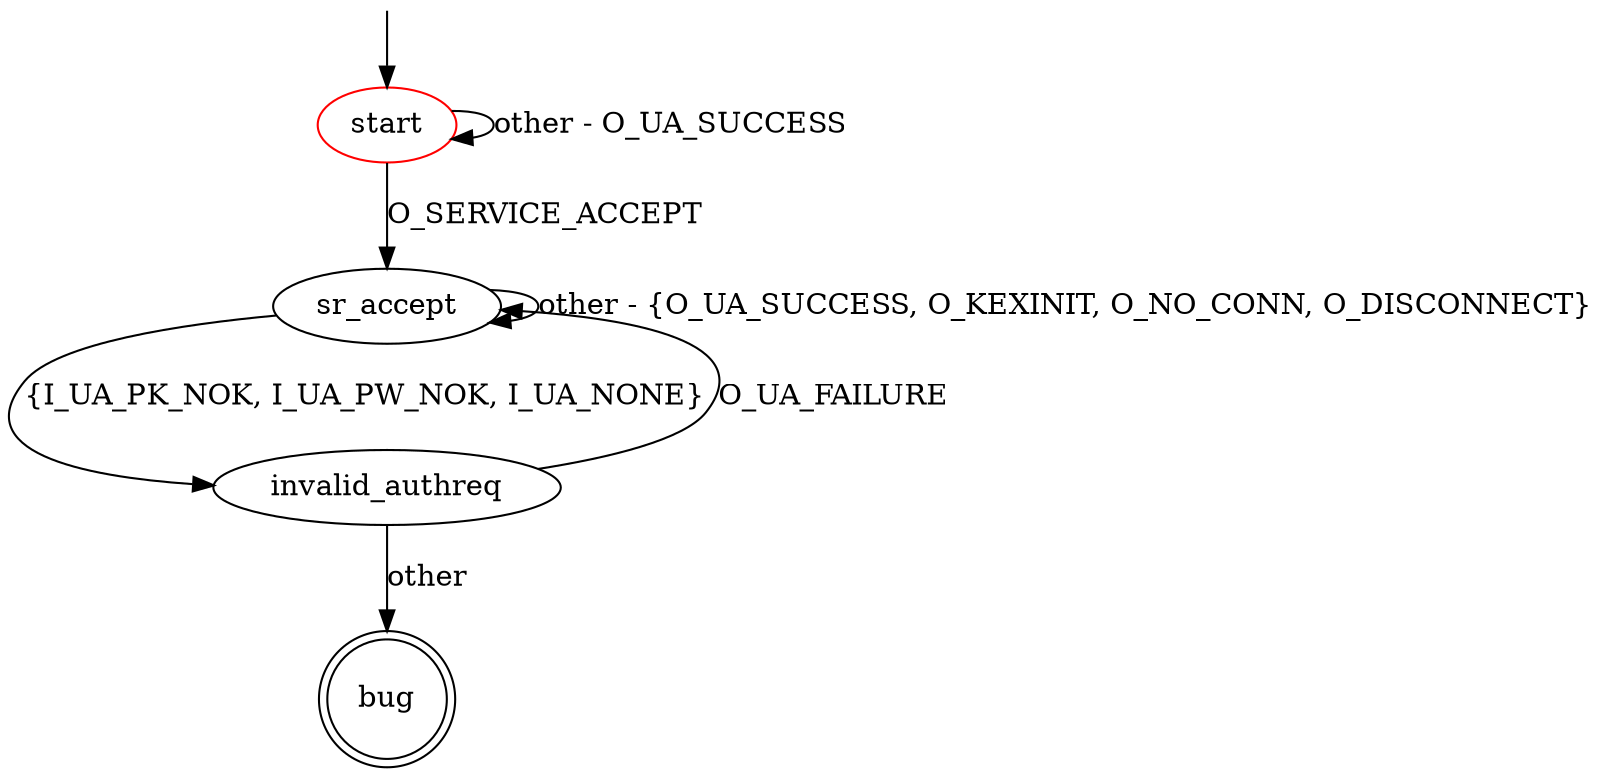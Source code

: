digraph G {
label=""
start [color="red"]
bug [shape="doublecircle"]

start -> sr_accept [label="O_SERVICE_ACCEPT"]
start -> start [label="other - O_UA_SUCCESS"]
sr_accept -> invalid_authreq [label="{I_UA_PK_NOK, I_UA_PW_NOK, I_UA_NONE}"]
sr_accept -> sr_accept [label="other - {O_UA_SUCCESS, O_KEXINIT, O_NO_CONN, O_DISCONNECT}"]
invalid_authreq -> sr_accept [label="O_UA_FAILURE"]
invalid_authreq -> bug [label="other"]

__start0 [label="" shape="none" width="0" height="0"];
__start0 -> start;
}
